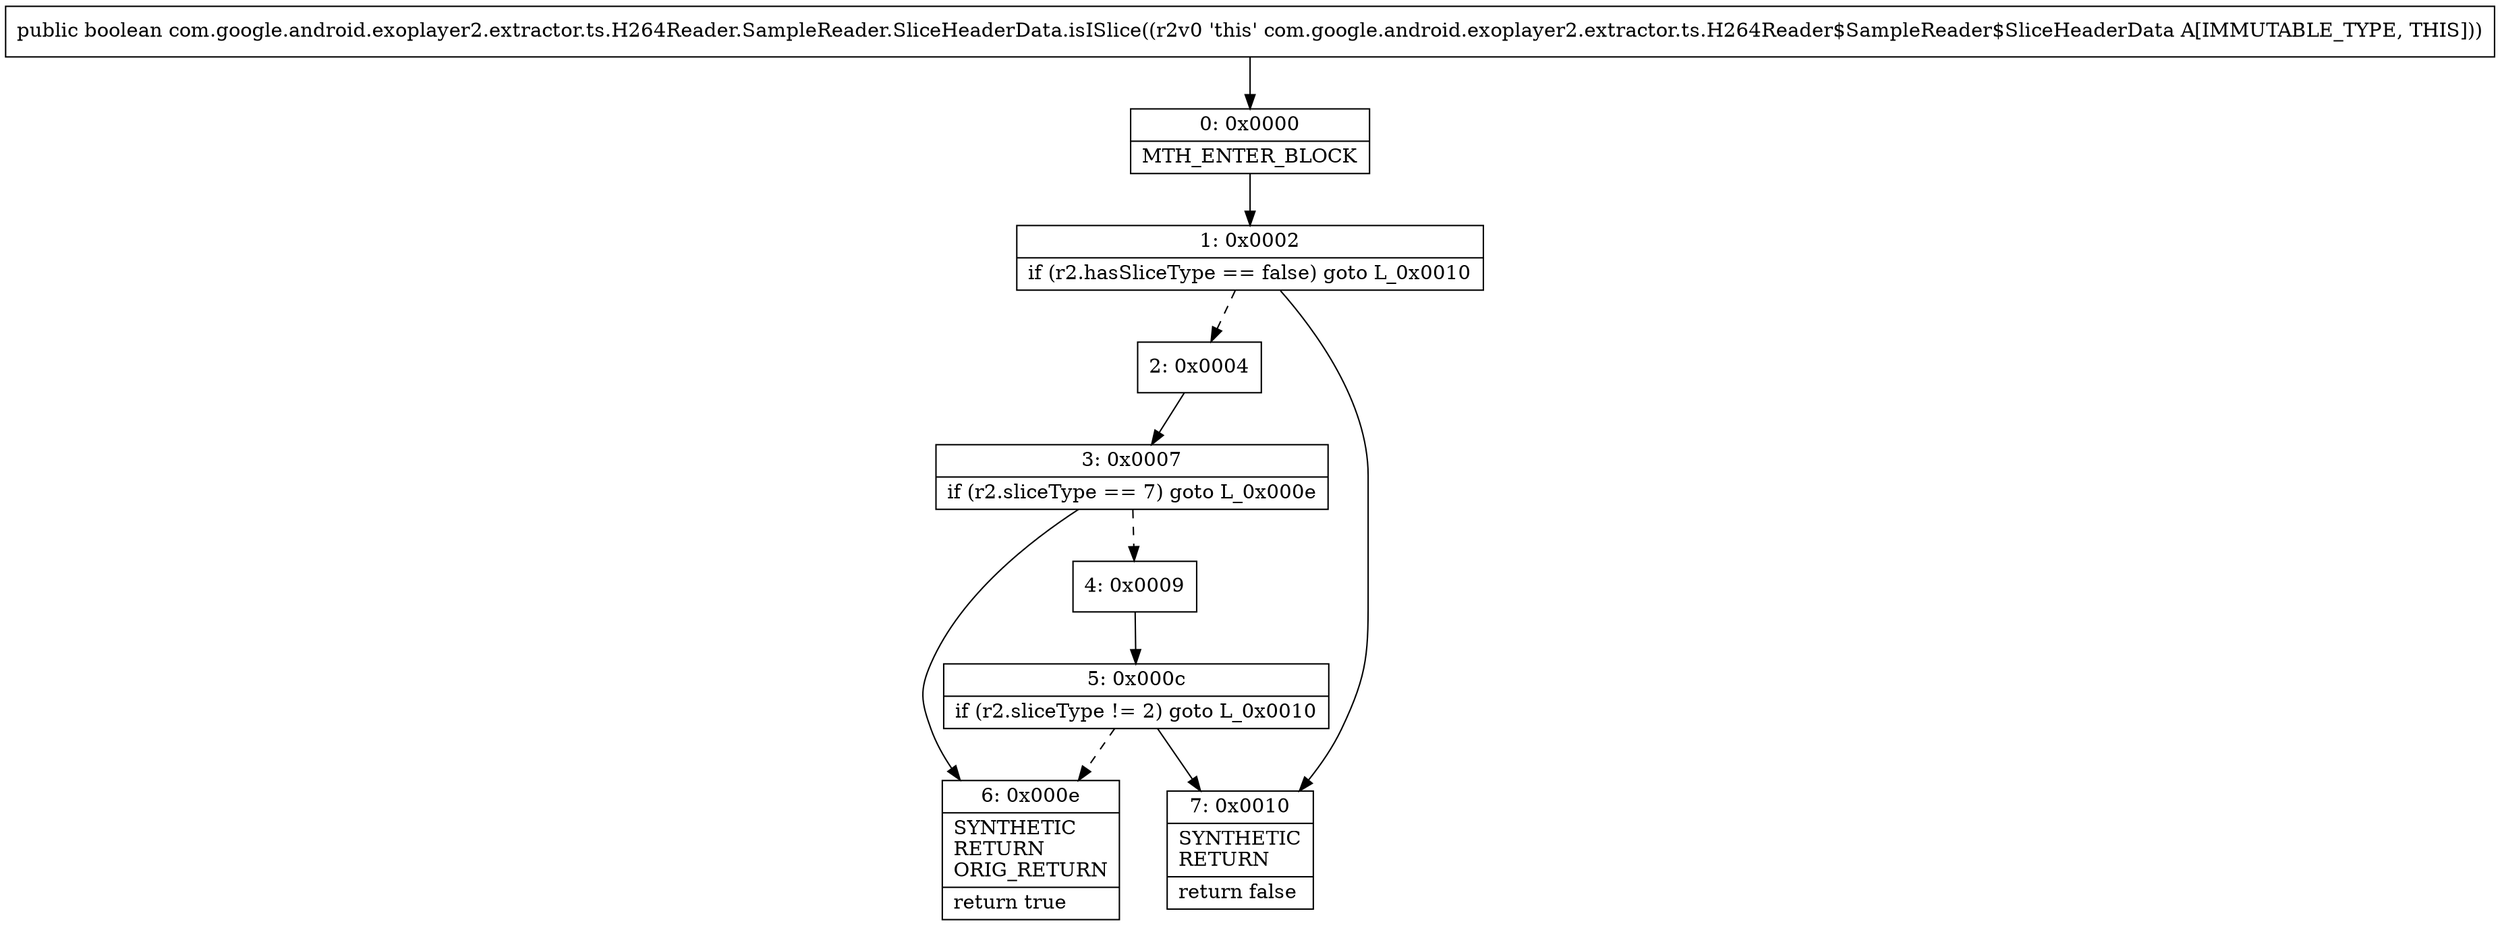 digraph "CFG forcom.google.android.exoplayer2.extractor.ts.H264Reader.SampleReader.SliceHeaderData.isISlice()Z" {
Node_0 [shape=record,label="{0\:\ 0x0000|MTH_ENTER_BLOCK\l}"];
Node_1 [shape=record,label="{1\:\ 0x0002|if (r2.hasSliceType == false) goto L_0x0010\l}"];
Node_2 [shape=record,label="{2\:\ 0x0004}"];
Node_3 [shape=record,label="{3\:\ 0x0007|if (r2.sliceType == 7) goto L_0x000e\l}"];
Node_4 [shape=record,label="{4\:\ 0x0009}"];
Node_5 [shape=record,label="{5\:\ 0x000c|if (r2.sliceType != 2) goto L_0x0010\l}"];
Node_6 [shape=record,label="{6\:\ 0x000e|SYNTHETIC\lRETURN\lORIG_RETURN\l|return true\l}"];
Node_7 [shape=record,label="{7\:\ 0x0010|SYNTHETIC\lRETURN\l|return false\l}"];
MethodNode[shape=record,label="{public boolean com.google.android.exoplayer2.extractor.ts.H264Reader.SampleReader.SliceHeaderData.isISlice((r2v0 'this' com.google.android.exoplayer2.extractor.ts.H264Reader$SampleReader$SliceHeaderData A[IMMUTABLE_TYPE, THIS])) }"];
MethodNode -> Node_0;
Node_0 -> Node_1;
Node_1 -> Node_2[style=dashed];
Node_1 -> Node_7;
Node_2 -> Node_3;
Node_3 -> Node_4[style=dashed];
Node_3 -> Node_6;
Node_4 -> Node_5;
Node_5 -> Node_6[style=dashed];
Node_5 -> Node_7;
}

